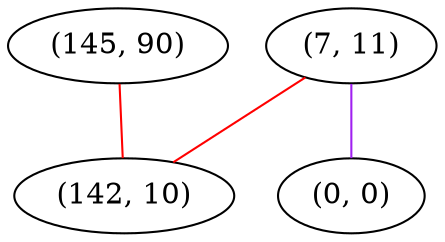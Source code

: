 graph "" {
"(145, 90)";
"(7, 11)";
"(142, 10)";
"(0, 0)";
"(145, 90)" -- "(142, 10)"  [color=red, key=0, weight=1];
"(7, 11)" -- "(142, 10)"  [color=red, key=0, weight=1];
"(7, 11)" -- "(0, 0)"  [color=purple, key=0, weight=4];
}
